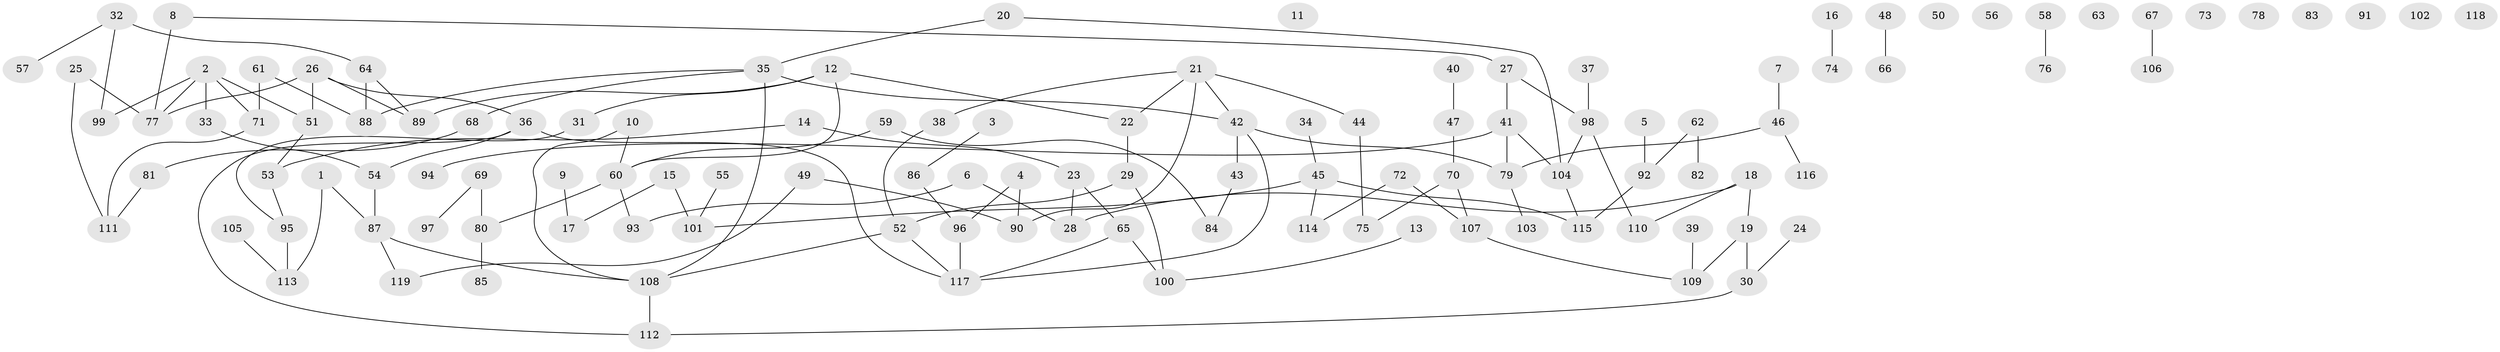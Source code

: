 // Generated by graph-tools (version 1.1) at 2025/49/03/09/25 03:49:09]
// undirected, 119 vertices, 133 edges
graph export_dot {
graph [start="1"]
  node [color=gray90,style=filled];
  1;
  2;
  3;
  4;
  5;
  6;
  7;
  8;
  9;
  10;
  11;
  12;
  13;
  14;
  15;
  16;
  17;
  18;
  19;
  20;
  21;
  22;
  23;
  24;
  25;
  26;
  27;
  28;
  29;
  30;
  31;
  32;
  33;
  34;
  35;
  36;
  37;
  38;
  39;
  40;
  41;
  42;
  43;
  44;
  45;
  46;
  47;
  48;
  49;
  50;
  51;
  52;
  53;
  54;
  55;
  56;
  57;
  58;
  59;
  60;
  61;
  62;
  63;
  64;
  65;
  66;
  67;
  68;
  69;
  70;
  71;
  72;
  73;
  74;
  75;
  76;
  77;
  78;
  79;
  80;
  81;
  82;
  83;
  84;
  85;
  86;
  87;
  88;
  89;
  90;
  91;
  92;
  93;
  94;
  95;
  96;
  97;
  98;
  99;
  100;
  101;
  102;
  103;
  104;
  105;
  106;
  107;
  108;
  109;
  110;
  111;
  112;
  113;
  114;
  115;
  116;
  117;
  118;
  119;
  1 -- 87;
  1 -- 113;
  2 -- 33;
  2 -- 51;
  2 -- 71;
  2 -- 77;
  2 -- 99;
  3 -- 86;
  4 -- 90;
  4 -- 96;
  5 -- 92;
  6 -- 28;
  6 -- 93;
  7 -- 46;
  8 -- 27;
  8 -- 77;
  9 -- 17;
  10 -- 60;
  10 -- 108;
  12 -- 22;
  12 -- 31;
  12 -- 60;
  12 -- 89;
  13 -- 100;
  14 -- 23;
  14 -- 53;
  15 -- 17;
  15 -- 101;
  16 -- 74;
  18 -- 19;
  18 -- 28;
  18 -- 110;
  19 -- 30;
  19 -- 109;
  20 -- 35;
  20 -- 104;
  21 -- 22;
  21 -- 38;
  21 -- 42;
  21 -- 44;
  21 -- 90;
  22 -- 29;
  23 -- 28;
  23 -- 65;
  24 -- 30;
  25 -- 77;
  25 -- 111;
  26 -- 36;
  26 -- 51;
  26 -- 77;
  26 -- 89;
  27 -- 41;
  27 -- 98;
  29 -- 52;
  29 -- 100;
  30 -- 112;
  31 -- 95;
  32 -- 57;
  32 -- 64;
  32 -- 99;
  33 -- 54;
  34 -- 45;
  35 -- 42;
  35 -- 68;
  35 -- 88;
  35 -- 108;
  36 -- 54;
  36 -- 112;
  36 -- 117;
  37 -- 98;
  38 -- 52;
  39 -- 109;
  40 -- 47;
  41 -- 79;
  41 -- 94;
  41 -- 104;
  42 -- 43;
  42 -- 79;
  42 -- 117;
  43 -- 84;
  44 -- 75;
  45 -- 101;
  45 -- 114;
  45 -- 115;
  46 -- 79;
  46 -- 116;
  47 -- 70;
  48 -- 66;
  49 -- 90;
  49 -- 119;
  51 -- 53;
  52 -- 108;
  52 -- 117;
  53 -- 95;
  54 -- 87;
  55 -- 101;
  58 -- 76;
  59 -- 60;
  59 -- 84;
  60 -- 80;
  60 -- 93;
  61 -- 71;
  61 -- 88;
  62 -- 82;
  62 -- 92;
  64 -- 88;
  64 -- 89;
  65 -- 100;
  65 -- 117;
  67 -- 106;
  68 -- 81;
  69 -- 80;
  69 -- 97;
  70 -- 75;
  70 -- 107;
  71 -- 111;
  72 -- 107;
  72 -- 114;
  79 -- 103;
  80 -- 85;
  81 -- 111;
  86 -- 96;
  87 -- 108;
  87 -- 119;
  92 -- 115;
  95 -- 113;
  96 -- 117;
  98 -- 104;
  98 -- 110;
  104 -- 115;
  105 -- 113;
  107 -- 109;
  108 -- 112;
}
